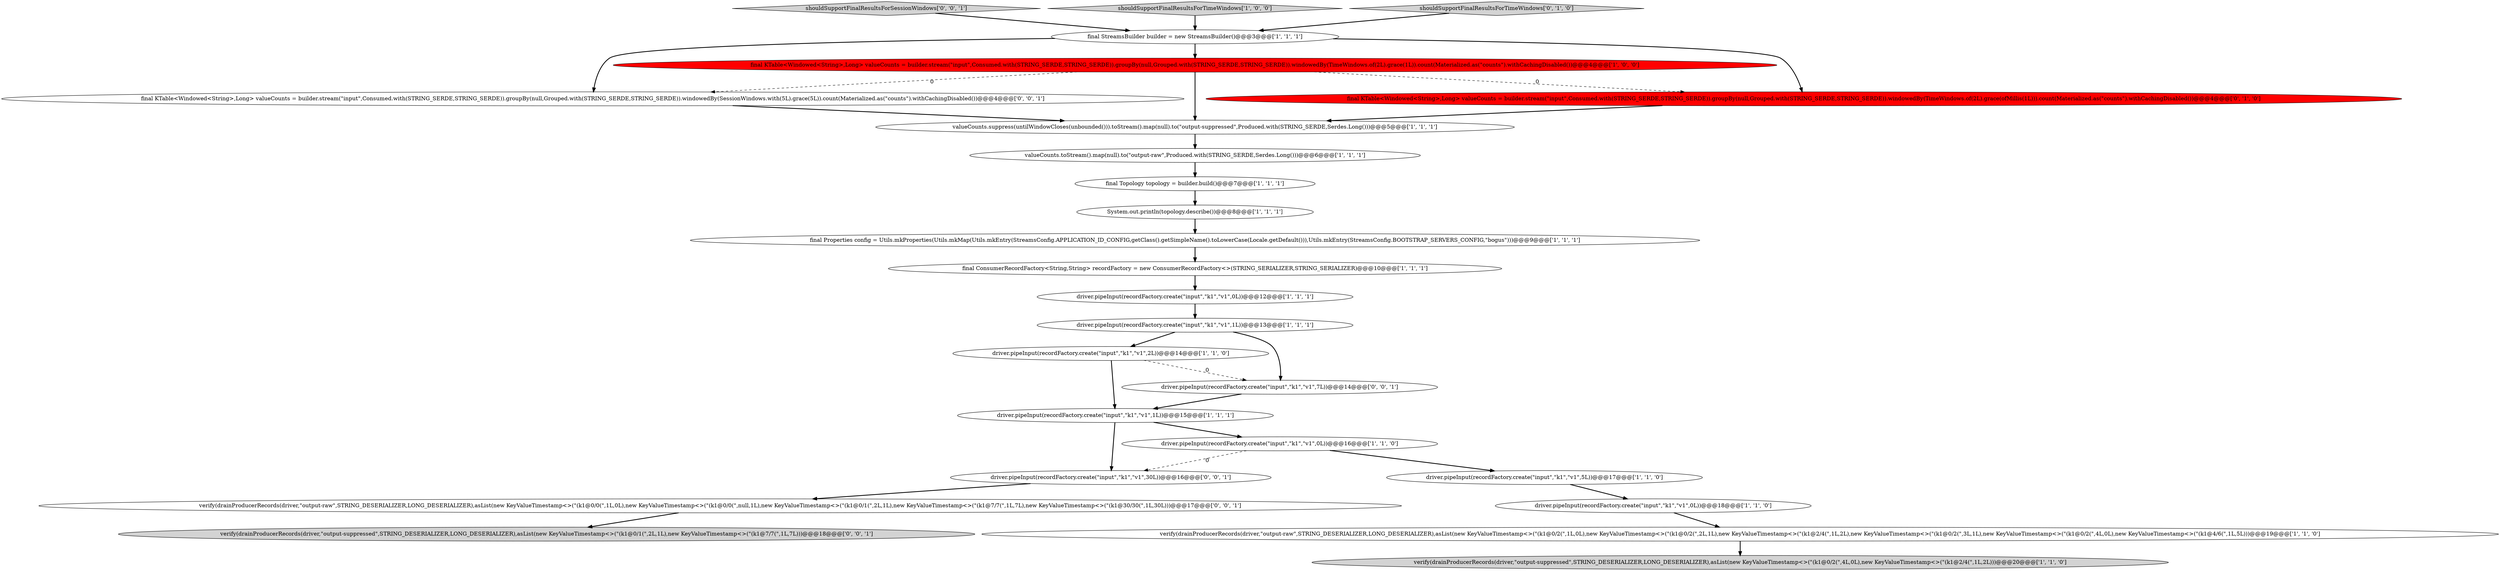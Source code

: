 digraph {
13 [style = filled, label = "driver.pipeInput(recordFactory.create(\"input\",\"k1\",\"v1\",0L))@@@18@@@['1', '1', '0']", fillcolor = white, shape = ellipse image = "AAA0AAABBB1BBB"];
8 [style = filled, label = "driver.pipeInput(recordFactory.create(\"input\",\"k1\",\"v1\",1L))@@@13@@@['1', '1', '1']", fillcolor = white, shape = ellipse image = "AAA0AAABBB1BBB"];
14 [style = filled, label = "verify(drainProducerRecords(driver,\"output-raw\",STRING_DESERIALIZER,LONG_DESERIALIZER),asList(new KeyValueTimestamp<>(\"(k1@0/2(\",1L,0L),new KeyValueTimestamp<>(\"(k1@0/2(\",2L,1L),new KeyValueTimestamp<>(\"(k1@2/4(\",1L,2L),new KeyValueTimestamp<>(\"(k1@0/2(\",3L,1L),new KeyValueTimestamp<>(\"(k1@0/2(\",4L,0L),new KeyValueTimestamp<>(\"(k1@4/6(\",1L,5L)))@@@19@@@['1', '1', '0']", fillcolor = white, shape = ellipse image = "AAA0AAABBB1BBB"];
2 [style = filled, label = "valueCounts.toStream().map(null).to(\"output-raw\",Produced.with(STRING_SERDE,Serdes.Long()))@@@6@@@['1', '1', '1']", fillcolor = white, shape = ellipse image = "AAA0AAABBB1BBB"];
21 [style = filled, label = "final KTable<Windowed<String>,Long> valueCounts = builder.stream(\"input\",Consumed.with(STRING_SERDE,STRING_SERDE)).groupBy(null,Grouped.with(STRING_SERDE,STRING_SERDE)).windowedBy(SessionWindows.with(5L).grace(5L)).count(Materialized.as(\"counts\").withCachingDisabled())@@@4@@@['0', '0', '1']", fillcolor = white, shape = ellipse image = "AAA0AAABBB3BBB"];
1 [style = filled, label = "driver.pipeInput(recordFactory.create(\"input\",\"k1\",\"v1\",5L))@@@17@@@['1', '1', '0']", fillcolor = white, shape = ellipse image = "AAA0AAABBB1BBB"];
18 [style = filled, label = "final KTable<Windowed<String>,Long> valueCounts = builder.stream(\"input\",Consumed.with(STRING_SERDE,STRING_SERDE)).groupBy(null,Grouped.with(STRING_SERDE,STRING_SERDE)).windowedBy(TimeWindows.of(2L).grace(ofMillis(1L))).count(Materialized.as(\"counts\").withCachingDisabled())@@@4@@@['0', '1', '0']", fillcolor = red, shape = ellipse image = "AAA1AAABBB2BBB"];
9 [style = filled, label = "System.out.println(topology.describe())@@@8@@@['1', '1', '1']", fillcolor = white, shape = ellipse image = "AAA0AAABBB1BBB"];
17 [style = filled, label = "valueCounts.suppress(untilWindowCloses(unbounded())).toStream().map(null).to(\"output-suppressed\",Produced.with(STRING_SERDE,Serdes.Long()))@@@5@@@['1', '1', '1']", fillcolor = white, shape = ellipse image = "AAA0AAABBB1BBB"];
3 [style = filled, label = "final Topology topology = builder.build()@@@7@@@['1', '1', '1']", fillcolor = white, shape = ellipse image = "AAA0AAABBB1BBB"];
20 [style = filled, label = "shouldSupportFinalResultsForSessionWindows['0', '0', '1']", fillcolor = lightgray, shape = diamond image = "AAA0AAABBB3BBB"];
15 [style = filled, label = "driver.pipeInput(recordFactory.create(\"input\",\"k1\",\"v1\",0L))@@@12@@@['1', '1', '1']", fillcolor = white, shape = ellipse image = "AAA0AAABBB1BBB"];
0 [style = filled, label = "shouldSupportFinalResultsForTimeWindows['1', '0', '0']", fillcolor = lightgray, shape = diamond image = "AAA0AAABBB1BBB"];
5 [style = filled, label = "final Properties config = Utils.mkProperties(Utils.mkMap(Utils.mkEntry(StreamsConfig.APPLICATION_ID_CONFIG,getClass().getSimpleName().toLowerCase(Locale.getDefault())),Utils.mkEntry(StreamsConfig.BOOTSTRAP_SERVERS_CONFIG,\"bogus\")))@@@9@@@['1', '1', '1']", fillcolor = white, shape = ellipse image = "AAA0AAABBB1BBB"];
22 [style = filled, label = "verify(drainProducerRecords(driver,\"output-raw\",STRING_DESERIALIZER,LONG_DESERIALIZER),asList(new KeyValueTimestamp<>(\"(k1@0/0(\",1L,0L),new KeyValueTimestamp<>(\"(k1@0/0(\",null,1L),new KeyValueTimestamp<>(\"(k1@0/1(\",2L,1L),new KeyValueTimestamp<>(\"(k1@7/7(\",1L,7L),new KeyValueTimestamp<>(\"(k1@30/30(\",1L,30L)))@@@17@@@['0', '0', '1']", fillcolor = white, shape = ellipse image = "AAA0AAABBB3BBB"];
16 [style = filled, label = "driver.pipeInput(recordFactory.create(\"input\",\"k1\",\"v1\",2L))@@@14@@@['1', '1', '0']", fillcolor = white, shape = ellipse image = "AAA0AAABBB1BBB"];
24 [style = filled, label = "driver.pipeInput(recordFactory.create(\"input\",\"k1\",\"v1\",7L))@@@14@@@['0', '0', '1']", fillcolor = white, shape = ellipse image = "AAA0AAABBB3BBB"];
6 [style = filled, label = "final StreamsBuilder builder = new StreamsBuilder()@@@3@@@['1', '1', '1']", fillcolor = white, shape = ellipse image = "AAA0AAABBB1BBB"];
10 [style = filled, label = "verify(drainProducerRecords(driver,\"output-suppressed\",STRING_DESERIALIZER,LONG_DESERIALIZER),asList(new KeyValueTimestamp<>(\"(k1@0/2(\",4L,0L),new KeyValueTimestamp<>(\"(k1@2/4(\",1L,2L)))@@@20@@@['1', '1', '0']", fillcolor = lightgray, shape = ellipse image = "AAA0AAABBB1BBB"];
4 [style = filled, label = "final ConsumerRecordFactory<String,String> recordFactory = new ConsumerRecordFactory<>(STRING_SERIALIZER,STRING_SERIALIZER)@@@10@@@['1', '1', '1']", fillcolor = white, shape = ellipse image = "AAA0AAABBB1BBB"];
12 [style = filled, label = "final KTable<Windowed<String>,Long> valueCounts = builder.stream(\"input\",Consumed.with(STRING_SERDE,STRING_SERDE)).groupBy(null,Grouped.with(STRING_SERDE,STRING_SERDE)).windowedBy(TimeWindows.of(2L).grace(1L)).count(Materialized.as(\"counts\").withCachingDisabled())@@@4@@@['1', '0', '0']", fillcolor = red, shape = ellipse image = "AAA1AAABBB1BBB"];
11 [style = filled, label = "driver.pipeInput(recordFactory.create(\"input\",\"k1\",\"v1\",1L))@@@15@@@['1', '1', '1']", fillcolor = white, shape = ellipse image = "AAA0AAABBB1BBB"];
23 [style = filled, label = "driver.pipeInput(recordFactory.create(\"input\",\"k1\",\"v1\",30L))@@@16@@@['0', '0', '1']", fillcolor = white, shape = ellipse image = "AAA0AAABBB3BBB"];
25 [style = filled, label = "verify(drainProducerRecords(driver,\"output-suppressed\",STRING_DESERIALIZER,LONG_DESERIALIZER),asList(new KeyValueTimestamp<>(\"(k1@0/1(\",2L,1L),new KeyValueTimestamp<>(\"(k1@7/7(\",1L,7L)))@@@18@@@['0', '0', '1']", fillcolor = lightgray, shape = ellipse image = "AAA0AAABBB3BBB"];
19 [style = filled, label = "shouldSupportFinalResultsForTimeWindows['0', '1', '0']", fillcolor = lightgray, shape = diamond image = "AAA0AAABBB2BBB"];
7 [style = filled, label = "driver.pipeInput(recordFactory.create(\"input\",\"k1\",\"v1\",0L))@@@16@@@['1', '1', '0']", fillcolor = white, shape = ellipse image = "AAA0AAABBB1BBB"];
8->16 [style = bold, label=""];
8->24 [style = bold, label=""];
22->25 [style = bold, label=""];
7->1 [style = bold, label=""];
16->11 [style = bold, label=""];
7->23 [style = dashed, label="0"];
0->6 [style = bold, label=""];
16->24 [style = dashed, label="0"];
6->18 [style = bold, label=""];
6->21 [style = bold, label=""];
2->3 [style = bold, label=""];
4->15 [style = bold, label=""];
12->17 [style = bold, label=""];
18->17 [style = bold, label=""];
14->10 [style = bold, label=""];
20->6 [style = bold, label=""];
19->6 [style = bold, label=""];
1->13 [style = bold, label=""];
12->21 [style = dashed, label="0"];
3->9 [style = bold, label=""];
23->22 [style = bold, label=""];
17->2 [style = bold, label=""];
24->11 [style = bold, label=""];
5->4 [style = bold, label=""];
9->5 [style = bold, label=""];
12->18 [style = dashed, label="0"];
11->23 [style = bold, label=""];
13->14 [style = bold, label=""];
21->17 [style = bold, label=""];
15->8 [style = bold, label=""];
11->7 [style = bold, label=""];
6->12 [style = bold, label=""];
}
